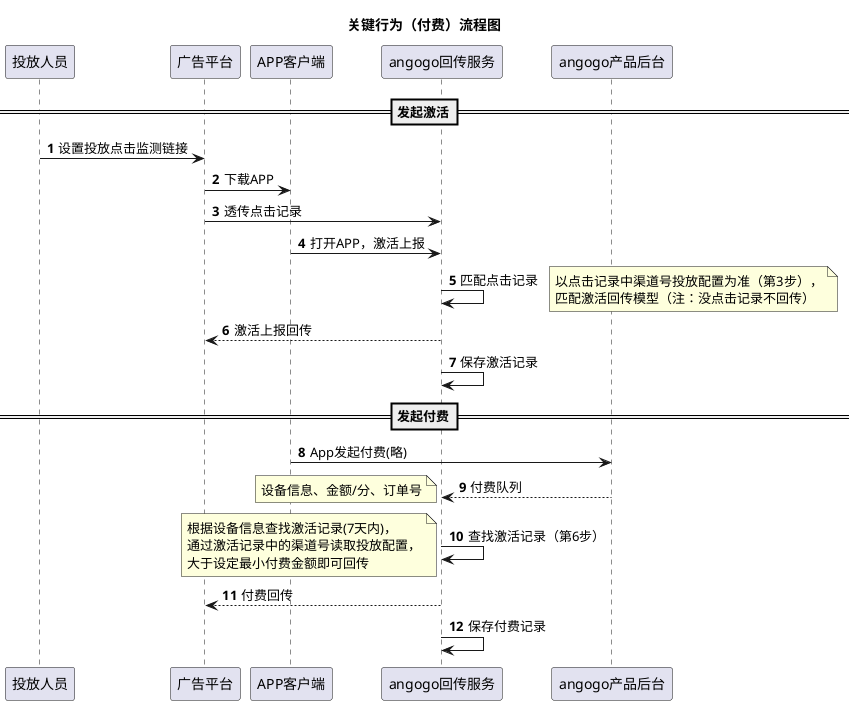 @startuml
'https://plantuml.com/sequence-diagram

title 关键行为（付费）流程图
autonumber

==发起激活==
投放人员 -> 广告平台 : 设置投放点击监测链接
广告平台 -> APP客户端: 下载APP
广告平台 -> angogo回传服务: 透传点击记录
APP客户端 -> angogo回传服务: 打开APP，激活上报
angogo回传服务 ->angogo回传服务: 匹配点击记录
note right
以点击记录中渠道号投放配置为准（第3步），
匹配激活回传模型（注：没点击记录不回传）
end note
angogo回传服务 --> 广告平台: 激活上报回传
angogo回传服务 ->angogo回传服务: 保存激活记录

/'newpage'/
==发起付费==

APP客户端 -> angogo产品后台: App发起付费(略)
angogo产品后台 --> angogo回传服务: 付费队列
note left
设备信息、金额/分、订单号
end note
angogo回传服务 ->angogo回传服务: 查找激活记录（第6步）
note left
根据设备信息查找激活记录(7天内)，
通过激活记录中的渠道号读取投放配置，
大于设定最小付费金额即可回传
end note
angogo回传服务-->广告平台: 付费回传
angogo回传服务->angogo回传服务:保存付费记录


@enduml